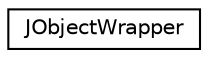 digraph "Graphical Class Hierarchy"
{
 // LATEX_PDF_SIZE
  edge [fontname="Helvetica",fontsize="10",labelfontname="Helvetica",labelfontsize="10"];
  node [fontname="Helvetica",fontsize="10",shape=record];
  rankdir="LR";
  Node0 [label="JObjectWrapper",height=0.2,width=0.4,color="black", fillcolor="white", style="filled",URL="$class_swig_1_1_j_object_wrapper.html",tooltip=" "];
}
